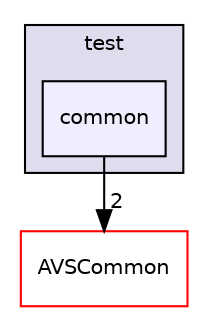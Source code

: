 digraph "/avs-cpp-sdk-tools/cm/autoCM_publicRepo/avs-device-sdk/ADSL/test/common" {
  compound=true
  node [ fontsize="10", fontname="Helvetica"];
  edge [ labelfontsize="10", labelfontname="Helvetica"];
  subgraph clusterdir_643f80818ad84cb2dca1de60fca00683 {
    graph [ bgcolor="#ddddee", pencolor="black", label="test" fontname="Helvetica", fontsize="10", URL="dir_643f80818ad84cb2dca1de60fca00683.html"]
  dir_02335798eec36b71c251fc26ad440772 [shape=box, label="common", style="filled", fillcolor="#eeeeff", pencolor="black", URL="dir_02335798eec36b71c251fc26ad440772.html"];
  }
  dir_13e65effb2bde530b17b3d5eefcd0266 [shape=box label="AVSCommon" fillcolor="white" style="filled" color="red" URL="dir_13e65effb2bde530b17b3d5eefcd0266.html"];
  dir_02335798eec36b71c251fc26ad440772->dir_13e65effb2bde530b17b3d5eefcd0266 [headlabel="2", labeldistance=1.5 headhref="dir_000024_000009.html"];
}
